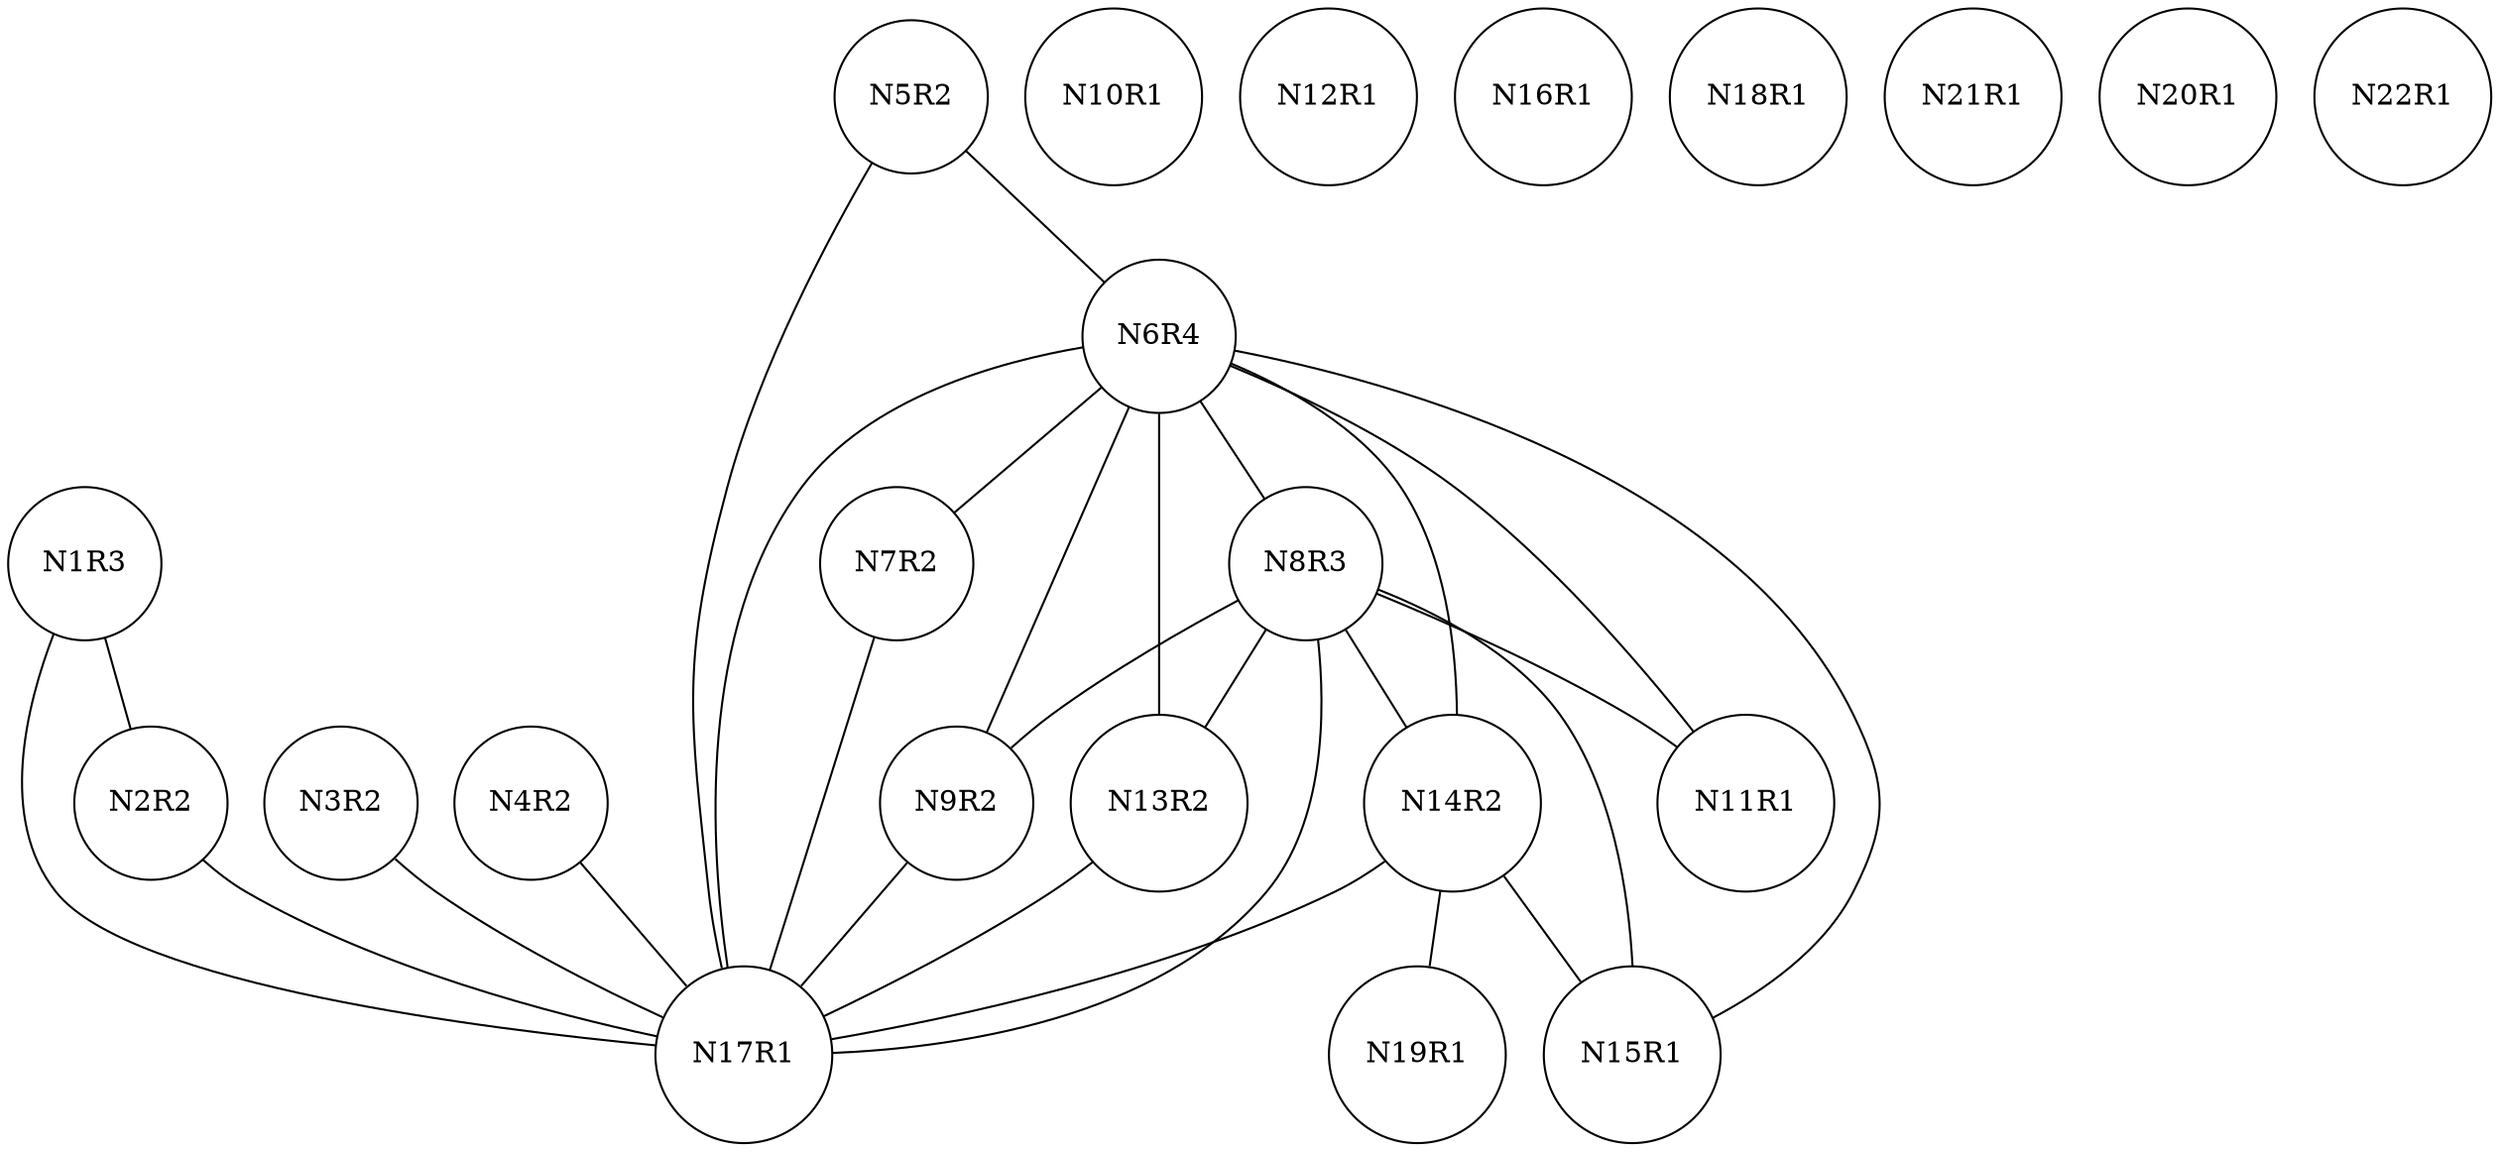 graph ig {
    node [shape = circle];
    N1R3;
    N2R2;
    N3R2;
    N4R2;
    N5R2;
    N6R4;
    N7R2;
    N8R3;
    N9R2;
    N10R1;
    N11R1;
    N12R1;
    N13R2;
    N14R2;
    N15R1;
    N17R1;
    N16R1;
    N19R1;
    N18R1;
    N21R1;
    N20R1;
    N22R1;
    N1R3 -- N2R2;
    N1R3 -- N17R1;
    N2R2 -- N17R1;
    N3R2 -- N17R1;
    N4R2 -- N17R1;
    N5R2 -- N6R4;
    N5R2 -- N17R1;
    N6R4 -- N17R1;
    N6R4 -- N15R1;
    N6R4 -- N14R2;
    N6R4 -- N11R1;
    N6R4 -- N13R2;
    N6R4 -- N9R2;
    N6R4 -- N8R3;
    N6R4 -- N7R2;
    N7R2 -- N17R1;
    N8R3 -- N15R1;
    N8R3 -- N14R2;
    N8R3 -- N11R1;
    N8R3 -- N13R2;
    N8R3 -- N9R2;
    N8R3 -- N17R1;
    N9R2 -- N17R1;
    N13R2 -- N17R1;
    N14R2 -- N19R1;
    N14R2 -- N15R1;
    N14R2 -- N17R1;
}

